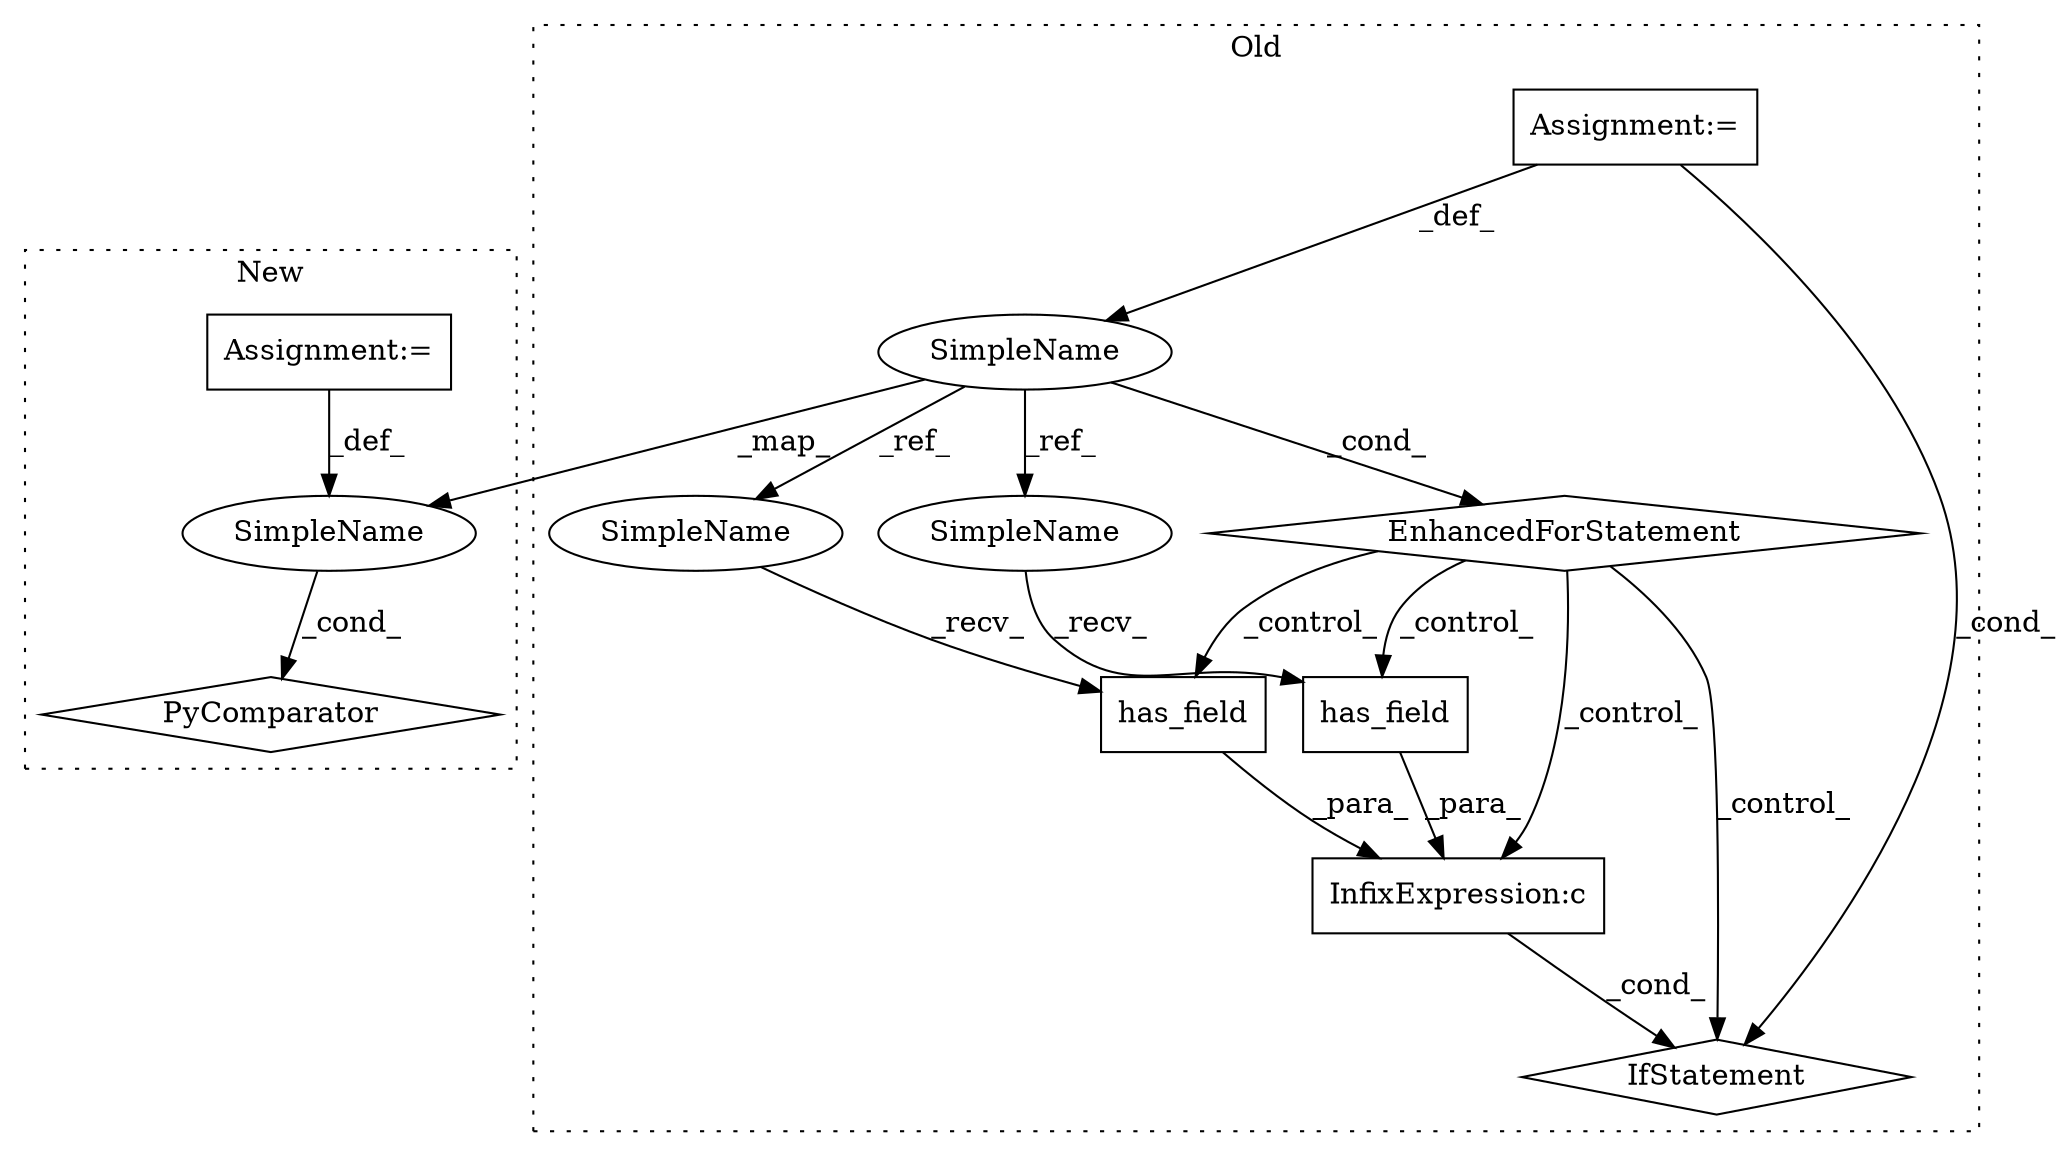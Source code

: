 digraph G {
subgraph cluster0 {
1 [label="has_field" a="32" s="4227,4249" l="10,1" shape="box"];
3 [label="InfixExpression:c" a="27" s="4218" l="4" shape="box"];
4 [label="has_field" a="32" s="4259,4298" l="10,1" shape="box"];
5 [label="EnhancedForStatement" a="70" s="4013,4087" l="53,2" shape="diamond"];
6 [label="SimpleName" a="42" s="4070" l="3" shape="ellipse"];
8 [label="IfStatement" a="25" s="4183,4300" l="4,2" shape="diamond"];
10 [label="Assignment:=" a="7" s="4013,4087" l="53,2" shape="box"];
11 [label="SimpleName" a="42" s="4255" l="3" shape="ellipse"];
12 [label="SimpleName" a="42" s="4223" l="3" shape="ellipse"];
label = "Old";
style="dotted";
}
subgraph cluster1 {
2 [label="PyComparator" a="113" s="5415" l="52" shape="diamond"];
7 [label="SimpleName" a="42" s="5418" l="3" shape="ellipse"];
9 [label="Assignment:=" a="7" s="5415" l="52" shape="box"];
label = "New";
style="dotted";
}
1 -> 3 [label="_para_"];
3 -> 8 [label="_cond_"];
4 -> 3 [label="_para_"];
5 -> 8 [label="_control_"];
5 -> 3 [label="_control_"];
5 -> 1 [label="_control_"];
5 -> 4 [label="_control_"];
6 -> 7 [label="_map_"];
6 -> 12 [label="_ref_"];
6 -> 11 [label="_ref_"];
6 -> 5 [label="_cond_"];
7 -> 2 [label="_cond_"];
9 -> 7 [label="_def_"];
10 -> 6 [label="_def_"];
10 -> 8 [label="_cond_"];
11 -> 4 [label="_recv_"];
12 -> 1 [label="_recv_"];
}